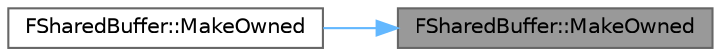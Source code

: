 digraph "FSharedBuffer::MakeOwned"
{
 // INTERACTIVE_SVG=YES
 // LATEX_PDF_SIZE
  bgcolor="transparent";
  edge [fontname=Helvetica,fontsize=10,labelfontname=Helvetica,labelfontsize=10];
  node [fontname=Helvetica,fontsize=10,shape=box,height=0.2,width=0.4];
  rankdir="RL";
  Node1 [id="Node000001",label="FSharedBuffer::MakeOwned",height=0.2,width=0.4,color="gray40", fillcolor="grey60", style="filled", fontcolor="black",tooltip="Returns a buffer that is owned, by cloning if not owned."];
  Node1 -> Node2 [id="edge1_Node000001_Node000002",dir="back",color="steelblue1",style="solid",tooltip=" "];
  Node2 [id="Node000002",label="FSharedBuffer::MakeOwned",height=0.2,width=0.4,color="grey40", fillcolor="white", style="filled",URL="$d5/d2c/classFSharedBuffer.html#ab5bdbac31acb98c64275e5ba852ff7dd",tooltip=" "];
}
